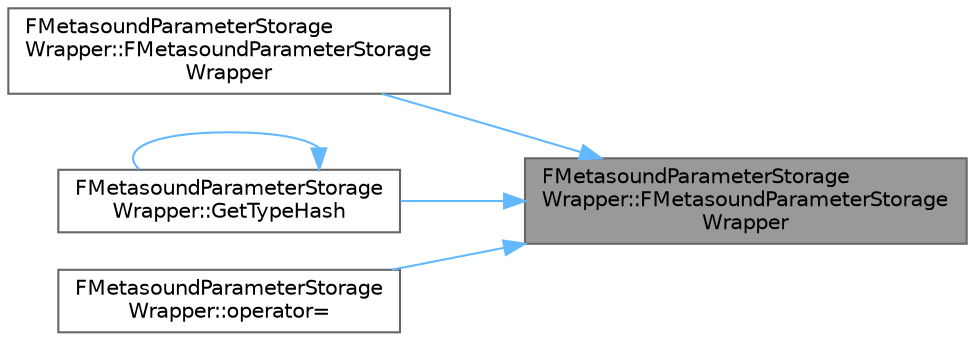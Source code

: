 digraph "FMetasoundParameterStorageWrapper::FMetasoundParameterStorageWrapper"
{
 // INTERACTIVE_SVG=YES
 // LATEX_PDF_SIZE
  bgcolor="transparent";
  edge [fontname=Helvetica,fontsize=10,labelfontname=Helvetica,labelfontsize=10];
  node [fontname=Helvetica,fontsize=10,shape=box,height=0.2,width=0.4];
  rankdir="RL";
  Node1 [id="Node000001",label="FMetasoundParameterStorage\lWrapper::FMetasoundParameterStorage\lWrapper",height=0.2,width=0.4,color="gray40", fillcolor="grey60", style="filled", fontcolor="black",tooltip=" "];
  Node1 -> Node2 [id="edge1_Node000001_Node000002",dir="back",color="steelblue1",style="solid",tooltip=" "];
  Node2 [id="Node000002",label="FMetasoundParameterStorage\lWrapper::FMetasoundParameterStorage\lWrapper",height=0.2,width=0.4,color="grey40", fillcolor="white", style="filled",URL="$d8/d90/classFMetasoundParameterStorageWrapper.html#a043d027fdf84f5a0c2d193654ebc9d8b",tooltip=" "];
  Node1 -> Node3 [id="edge2_Node000001_Node000003",dir="back",color="steelblue1",style="solid",tooltip=" "];
  Node3 [id="Node000003",label="FMetasoundParameterStorage\lWrapper::GetTypeHash",height=0.2,width=0.4,color="grey40", fillcolor="white", style="filled",URL="$d8/d90/classFMetasoundParameterStorageWrapper.html#a51ef0c7d6737c65c4ee50f10b6ac74ef",tooltip=" "];
  Node3 -> Node3 [id="edge3_Node000003_Node000003",dir="back",color="steelblue1",style="solid",tooltip=" "];
  Node1 -> Node4 [id="edge4_Node000001_Node000004",dir="back",color="steelblue1",style="solid",tooltip=" "];
  Node4 [id="Node000004",label="FMetasoundParameterStorage\lWrapper::operator=",height=0.2,width=0.4,color="grey40", fillcolor="white", style="filled",URL="$d8/d90/classFMetasoundParameterStorageWrapper.html#a2a1d61d8ee96e0c00d7814e1b0767cbc",tooltip=" "];
}
